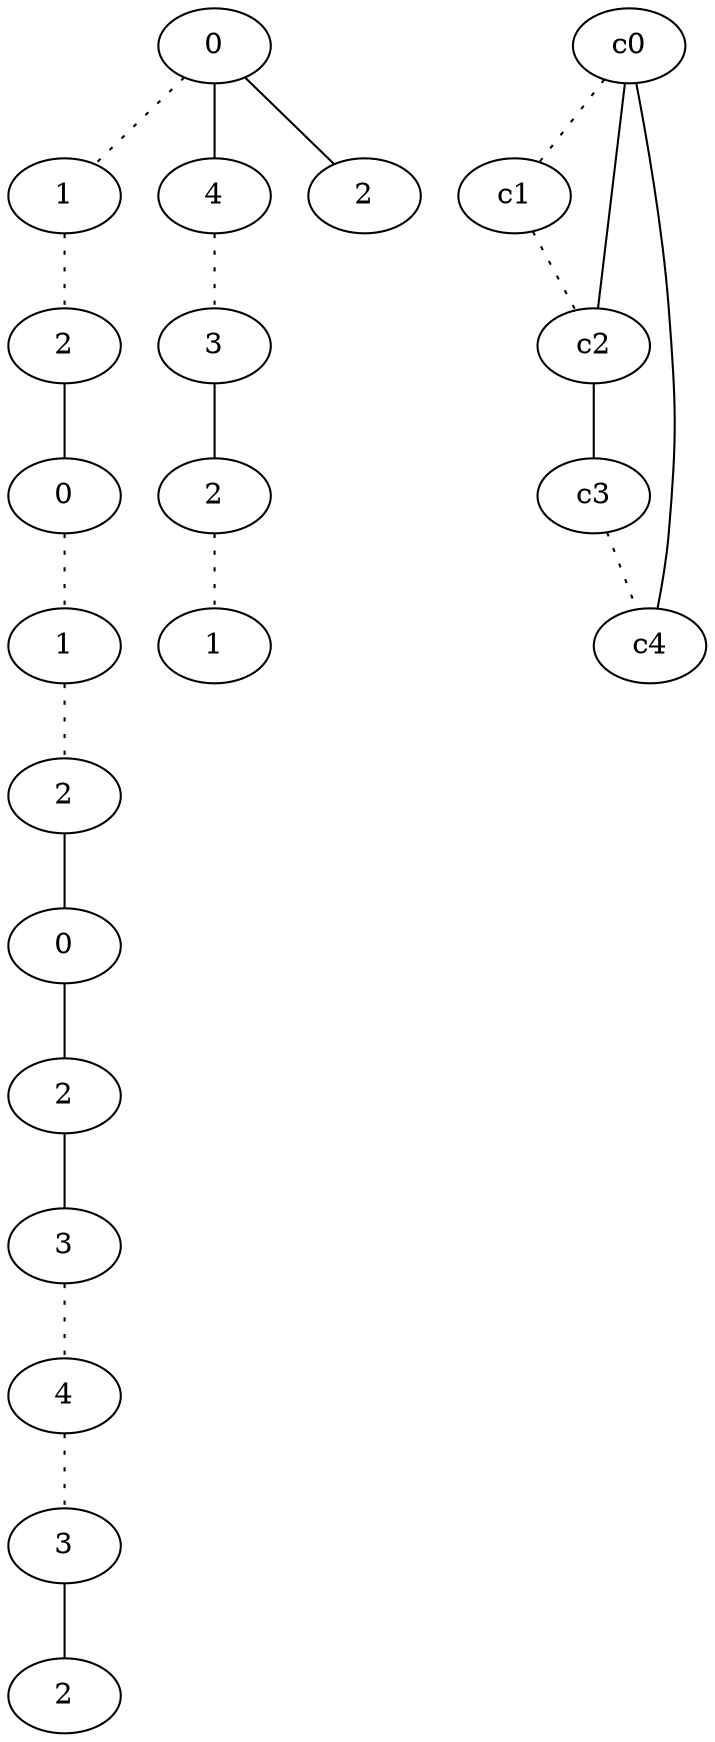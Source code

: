 graph {
a0[label=0];
a1[label=1];
a2[label=2];
a3[label=0];
a4[label=1];
a5[label=2];
a6[label=0];
a7[label=2];
a8[label=3];
a9[label=4];
a10[label=3];
a11[label=2];
a12[label=4];
a13[label=3];
a14[label=2];
a15[label=1];
a16[label=2];
a0 -- a1 [style=dotted];
a0 -- a12;
a0 -- a16;
a1 -- a2 [style=dotted];
a2 -- a3;
a3 -- a4 [style=dotted];
a4 -- a5 [style=dotted];
a5 -- a6;
a6 -- a7;
a7 -- a8;
a8 -- a9 [style=dotted];
a9 -- a10 [style=dotted];
a10 -- a11;
a12 -- a13 [style=dotted];
a13 -- a14;
a14 -- a15 [style=dotted];
c0 -- c1 [style=dotted];
c0 -- c2;
c0 -- c4;
c1 -- c2 [style=dotted];
c2 -- c3;
c3 -- c4 [style=dotted];
}
